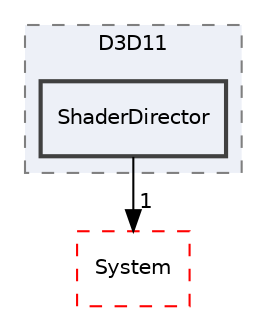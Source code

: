 digraph "C:/Users/shiih/Desktop/kiyosumi/DX11Template/Source/D3D11/ShaderDirector"
{
 // LATEX_PDF_SIZE
  edge [fontname="Helvetica",fontsize="10",labelfontname="Helvetica",labelfontsize="10"];
  node [fontname="Helvetica",fontsize="10",shape=record];
  compound=true
  subgraph clusterdir_d6f806a0f8acb4e9216b2e39be4b704c {
    graph [ bgcolor="#edf0f7", pencolor="grey50", style="filled,dashed,", label="D3D11", fontname="Helvetica", fontsize="10", URL="dir_d6f806a0f8acb4e9216b2e39be4b704c.html"]
  dir_069990b4d654677b9370f33ef3a91a21 [shape=box, label="ShaderDirector", style="filled,bold,", fillcolor="#edf0f7", color="grey25", URL="dir_069990b4d654677b9370f33ef3a91a21.html"];
  }
  dir_86602465ad759445696399282595f21f [shape=box, label="System", style="dashed,", fillcolor="#edf0f7", color="red", URL="dir_86602465ad759445696399282595f21f.html"];
  dir_069990b4d654677b9370f33ef3a91a21->dir_86602465ad759445696399282595f21f [headlabel="1", labeldistance=1.5 headhref="dir_000014_000016.html"];
}
